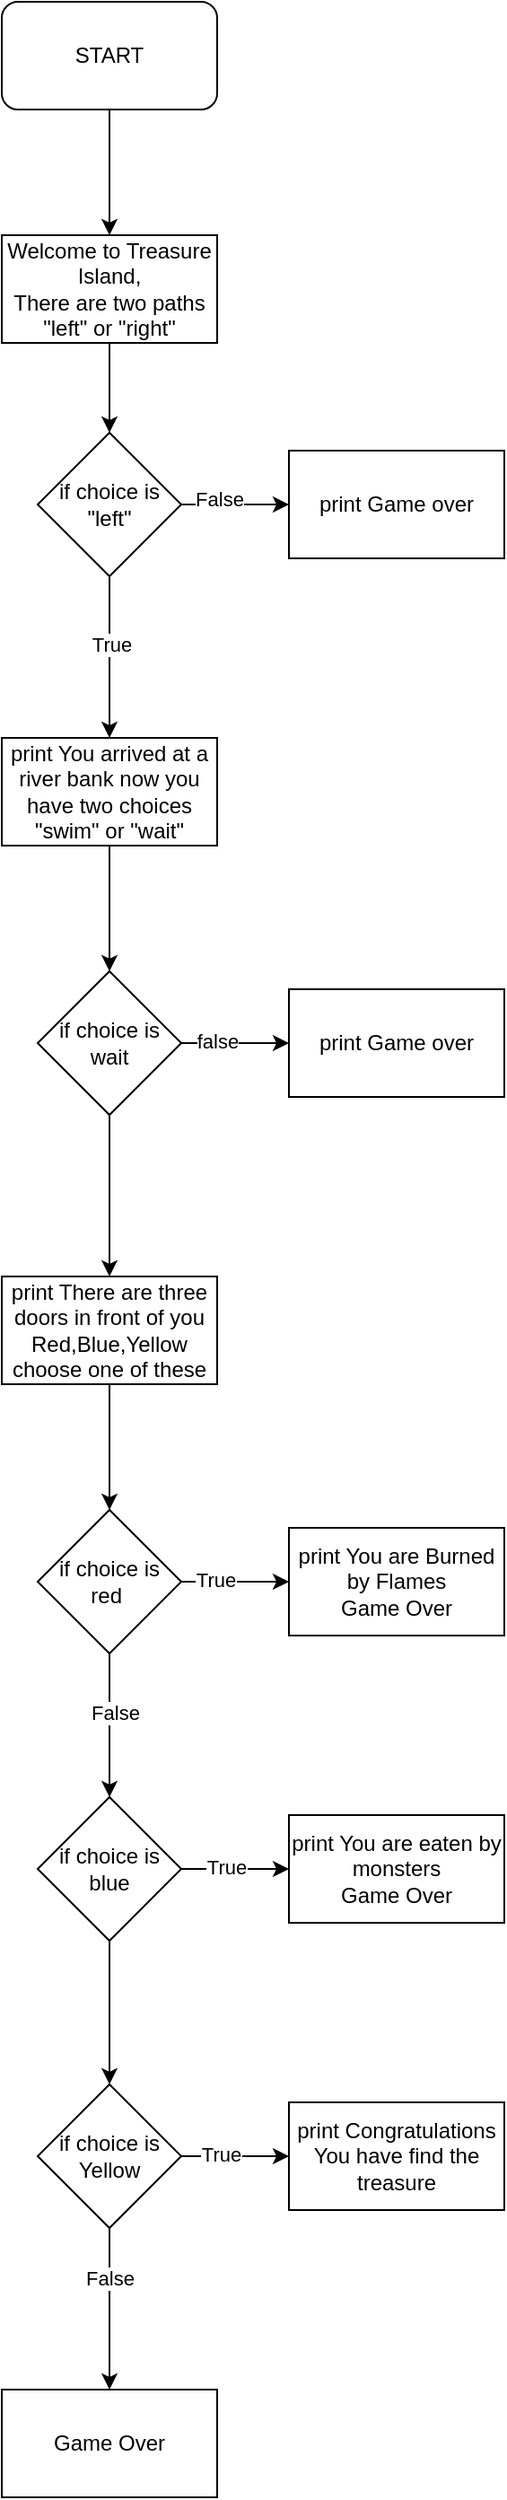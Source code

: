 <mxfile version="24.7.2" type="github">
  <diagram name="Page-1" id="Z6DZAkdMI9cU-y9qgavO">
    <mxGraphModel dx="1050" dy="562" grid="1" gridSize="10" guides="1" tooltips="1" connect="1" arrows="1" fold="1" page="1" pageScale="1" pageWidth="850" pageHeight="1100" math="0" shadow="0">
      <root>
        <mxCell id="0" />
        <mxCell id="1" parent="0" />
        <mxCell id="T2wJ-aRmv_vQGMFXSuEE-3" value="" style="edgeStyle=orthogonalEdgeStyle;rounded=0;orthogonalLoop=1;jettySize=auto;html=1;" edge="1" parent="1" source="T2wJ-aRmv_vQGMFXSuEE-1" target="T2wJ-aRmv_vQGMFXSuEE-2">
          <mxGeometry relative="1" as="geometry" />
        </mxCell>
        <mxCell id="T2wJ-aRmv_vQGMFXSuEE-1" value="START" style="rounded=1;whiteSpace=wrap;html=1;shadow=0;glass=0;" vertex="1" parent="1">
          <mxGeometry x="340" y="40" width="120" height="60" as="geometry" />
        </mxCell>
        <mxCell id="T2wJ-aRmv_vQGMFXSuEE-5" value="" style="edgeStyle=orthogonalEdgeStyle;rounded=0;orthogonalLoop=1;jettySize=auto;html=1;" edge="1" parent="1" source="T2wJ-aRmv_vQGMFXSuEE-2" target="T2wJ-aRmv_vQGMFXSuEE-4">
          <mxGeometry relative="1" as="geometry" />
        </mxCell>
        <mxCell id="T2wJ-aRmv_vQGMFXSuEE-2" value="Welcome to Treasure Island,&lt;div&gt;There are two paths &quot;left&quot; or &quot;right&quot;&lt;/div&gt;" style="rounded=0;whiteSpace=wrap;html=1;" vertex="1" parent="1">
          <mxGeometry x="340" y="170" width="120" height="60" as="geometry" />
        </mxCell>
        <mxCell id="T2wJ-aRmv_vQGMFXSuEE-7" value="" style="edgeStyle=orthogonalEdgeStyle;rounded=0;orthogonalLoop=1;jettySize=auto;html=1;" edge="1" parent="1" source="T2wJ-aRmv_vQGMFXSuEE-4" target="T2wJ-aRmv_vQGMFXSuEE-6">
          <mxGeometry relative="1" as="geometry" />
        </mxCell>
        <mxCell id="T2wJ-aRmv_vQGMFXSuEE-10" value="False" style="edgeLabel;html=1;align=center;verticalAlign=middle;resizable=0;points=[];" vertex="1" connectable="0" parent="T2wJ-aRmv_vQGMFXSuEE-7">
          <mxGeometry x="-0.307" y="3" relative="1" as="geometry">
            <mxPoint as="offset" />
          </mxGeometry>
        </mxCell>
        <mxCell id="T2wJ-aRmv_vQGMFXSuEE-9" value="" style="edgeStyle=orthogonalEdgeStyle;rounded=0;orthogonalLoop=1;jettySize=auto;html=1;" edge="1" parent="1" source="T2wJ-aRmv_vQGMFXSuEE-4" target="T2wJ-aRmv_vQGMFXSuEE-8">
          <mxGeometry relative="1" as="geometry" />
        </mxCell>
        <mxCell id="T2wJ-aRmv_vQGMFXSuEE-11" value="True" style="edgeLabel;html=1;align=center;verticalAlign=middle;resizable=0;points=[];" vertex="1" connectable="0" parent="T2wJ-aRmv_vQGMFXSuEE-9">
          <mxGeometry x="-0.16" y="1" relative="1" as="geometry">
            <mxPoint as="offset" />
          </mxGeometry>
        </mxCell>
        <mxCell id="T2wJ-aRmv_vQGMFXSuEE-4" value="if choice is &quot;left&quot;" style="rhombus;whiteSpace=wrap;html=1;" vertex="1" parent="1">
          <mxGeometry x="360" y="280" width="80" height="80" as="geometry" />
        </mxCell>
        <mxCell id="T2wJ-aRmv_vQGMFXSuEE-6" value="print Game over" style="whiteSpace=wrap;html=1;" vertex="1" parent="1">
          <mxGeometry x="500" y="290" width="120" height="60" as="geometry" />
        </mxCell>
        <mxCell id="T2wJ-aRmv_vQGMFXSuEE-15" value="" style="edgeStyle=orthogonalEdgeStyle;rounded=0;orthogonalLoop=1;jettySize=auto;html=1;" edge="1" parent="1" source="T2wJ-aRmv_vQGMFXSuEE-8" target="T2wJ-aRmv_vQGMFXSuEE-14">
          <mxGeometry relative="1" as="geometry" />
        </mxCell>
        <mxCell id="T2wJ-aRmv_vQGMFXSuEE-8" value="print You arrived at a river bank now you have two choices &quot;swim&quot; or &quot;wait&quot;" style="whiteSpace=wrap;html=1;" vertex="1" parent="1">
          <mxGeometry x="340" y="450" width="120" height="60" as="geometry" />
        </mxCell>
        <mxCell id="T2wJ-aRmv_vQGMFXSuEE-17" value="" style="edgeStyle=orthogonalEdgeStyle;rounded=0;orthogonalLoop=1;jettySize=auto;html=1;" edge="1" parent="1" source="T2wJ-aRmv_vQGMFXSuEE-14" target="T2wJ-aRmv_vQGMFXSuEE-16">
          <mxGeometry relative="1" as="geometry" />
        </mxCell>
        <mxCell id="T2wJ-aRmv_vQGMFXSuEE-18" value="false" style="edgeLabel;html=1;align=center;verticalAlign=middle;resizable=0;points=[];" vertex="1" connectable="0" parent="T2wJ-aRmv_vQGMFXSuEE-17">
          <mxGeometry x="-0.34" y="1" relative="1" as="geometry">
            <mxPoint as="offset" />
          </mxGeometry>
        </mxCell>
        <mxCell id="T2wJ-aRmv_vQGMFXSuEE-20" value="" style="edgeStyle=orthogonalEdgeStyle;rounded=0;orthogonalLoop=1;jettySize=auto;html=1;" edge="1" parent="1" source="T2wJ-aRmv_vQGMFXSuEE-14" target="T2wJ-aRmv_vQGMFXSuEE-19">
          <mxGeometry relative="1" as="geometry" />
        </mxCell>
        <mxCell id="T2wJ-aRmv_vQGMFXSuEE-14" value="if choice is wait" style="rhombus;whiteSpace=wrap;html=1;" vertex="1" parent="1">
          <mxGeometry x="360" y="580" width="80" height="80" as="geometry" />
        </mxCell>
        <mxCell id="T2wJ-aRmv_vQGMFXSuEE-16" value="print Game over" style="whiteSpace=wrap;html=1;" vertex="1" parent="1">
          <mxGeometry x="500" y="590" width="120" height="60" as="geometry" />
        </mxCell>
        <mxCell id="T2wJ-aRmv_vQGMFXSuEE-25" value="" style="edgeStyle=orthogonalEdgeStyle;rounded=0;orthogonalLoop=1;jettySize=auto;html=1;" edge="1" parent="1" source="T2wJ-aRmv_vQGMFXSuEE-19" target="T2wJ-aRmv_vQGMFXSuEE-24">
          <mxGeometry relative="1" as="geometry" />
        </mxCell>
        <mxCell id="T2wJ-aRmv_vQGMFXSuEE-19" value="print There are three doors in front of you Red,Blue,Yellow choose one of these" style="whiteSpace=wrap;html=1;" vertex="1" parent="1">
          <mxGeometry x="340" y="750" width="120" height="60" as="geometry" />
        </mxCell>
        <mxCell id="T2wJ-aRmv_vQGMFXSuEE-27" value="" style="edgeStyle=orthogonalEdgeStyle;rounded=0;orthogonalLoop=1;jettySize=auto;html=1;" edge="1" parent="1" source="T2wJ-aRmv_vQGMFXSuEE-24" target="T2wJ-aRmv_vQGMFXSuEE-26">
          <mxGeometry relative="1" as="geometry" />
        </mxCell>
        <mxCell id="T2wJ-aRmv_vQGMFXSuEE-28" value="True" style="edgeLabel;html=1;align=center;verticalAlign=middle;resizable=0;points=[];" vertex="1" connectable="0" parent="T2wJ-aRmv_vQGMFXSuEE-27">
          <mxGeometry x="-0.38" y="1" relative="1" as="geometry">
            <mxPoint as="offset" />
          </mxGeometry>
        </mxCell>
        <mxCell id="T2wJ-aRmv_vQGMFXSuEE-30" value="" style="edgeStyle=orthogonalEdgeStyle;rounded=0;orthogonalLoop=1;jettySize=auto;html=1;" edge="1" parent="1" source="T2wJ-aRmv_vQGMFXSuEE-24" target="T2wJ-aRmv_vQGMFXSuEE-29">
          <mxGeometry relative="1" as="geometry" />
        </mxCell>
        <mxCell id="T2wJ-aRmv_vQGMFXSuEE-34" value="False" style="edgeLabel;html=1;align=center;verticalAlign=middle;resizable=0;points=[];" vertex="1" connectable="0" parent="T2wJ-aRmv_vQGMFXSuEE-30">
          <mxGeometry x="-0.185" y="3" relative="1" as="geometry">
            <mxPoint as="offset" />
          </mxGeometry>
        </mxCell>
        <mxCell id="T2wJ-aRmv_vQGMFXSuEE-24" value="if choice is red&amp;nbsp;" style="rhombus;whiteSpace=wrap;html=1;" vertex="1" parent="1">
          <mxGeometry x="360" y="880" width="80" height="80" as="geometry" />
        </mxCell>
        <mxCell id="T2wJ-aRmv_vQGMFXSuEE-26" value="print You are Burned by Flames&lt;div&gt;Game Over&lt;/div&gt;" style="whiteSpace=wrap;html=1;" vertex="1" parent="1">
          <mxGeometry x="500" y="890" width="120" height="60" as="geometry" />
        </mxCell>
        <mxCell id="T2wJ-aRmv_vQGMFXSuEE-32" value="" style="edgeStyle=orthogonalEdgeStyle;rounded=0;orthogonalLoop=1;jettySize=auto;html=1;" edge="1" parent="1" source="T2wJ-aRmv_vQGMFXSuEE-29" target="T2wJ-aRmv_vQGMFXSuEE-31">
          <mxGeometry relative="1" as="geometry" />
        </mxCell>
        <mxCell id="T2wJ-aRmv_vQGMFXSuEE-33" value="True" style="edgeLabel;html=1;align=center;verticalAlign=middle;resizable=0;points=[];" vertex="1" connectable="0" parent="T2wJ-aRmv_vQGMFXSuEE-32">
          <mxGeometry x="-0.18" y="1" relative="1" as="geometry">
            <mxPoint as="offset" />
          </mxGeometry>
        </mxCell>
        <mxCell id="T2wJ-aRmv_vQGMFXSuEE-38" value="" style="edgeStyle=orthogonalEdgeStyle;rounded=0;orthogonalLoop=1;jettySize=auto;html=1;" edge="1" parent="1" source="T2wJ-aRmv_vQGMFXSuEE-29" target="T2wJ-aRmv_vQGMFXSuEE-37">
          <mxGeometry relative="1" as="geometry" />
        </mxCell>
        <mxCell id="T2wJ-aRmv_vQGMFXSuEE-29" value="if choice is blue" style="rhombus;whiteSpace=wrap;html=1;" vertex="1" parent="1">
          <mxGeometry x="360" y="1040" width="80" height="80" as="geometry" />
        </mxCell>
        <mxCell id="T2wJ-aRmv_vQGMFXSuEE-31" value="print You are eaten by monsters&lt;div&gt;Game Over&lt;/div&gt;" style="whiteSpace=wrap;html=1;" vertex="1" parent="1">
          <mxGeometry x="500" y="1050" width="120" height="60" as="geometry" />
        </mxCell>
        <mxCell id="T2wJ-aRmv_vQGMFXSuEE-40" value="" style="edgeStyle=orthogonalEdgeStyle;rounded=0;orthogonalLoop=1;jettySize=auto;html=1;" edge="1" parent="1" source="T2wJ-aRmv_vQGMFXSuEE-37" target="T2wJ-aRmv_vQGMFXSuEE-39">
          <mxGeometry relative="1" as="geometry" />
        </mxCell>
        <mxCell id="T2wJ-aRmv_vQGMFXSuEE-41" value="True" style="edgeLabel;html=1;align=center;verticalAlign=middle;resizable=0;points=[];" vertex="1" connectable="0" parent="T2wJ-aRmv_vQGMFXSuEE-40">
          <mxGeometry x="-0.28" y="1" relative="1" as="geometry">
            <mxPoint as="offset" />
          </mxGeometry>
        </mxCell>
        <mxCell id="T2wJ-aRmv_vQGMFXSuEE-43" value="" style="edgeStyle=orthogonalEdgeStyle;rounded=0;orthogonalLoop=1;jettySize=auto;html=1;" edge="1" parent="1" source="T2wJ-aRmv_vQGMFXSuEE-37" target="T2wJ-aRmv_vQGMFXSuEE-42">
          <mxGeometry relative="1" as="geometry" />
        </mxCell>
        <mxCell id="T2wJ-aRmv_vQGMFXSuEE-44" value="False" style="edgeLabel;html=1;align=center;verticalAlign=middle;resizable=0;points=[];" vertex="1" connectable="0" parent="T2wJ-aRmv_vQGMFXSuEE-43">
          <mxGeometry x="-0.387" relative="1" as="geometry">
            <mxPoint as="offset" />
          </mxGeometry>
        </mxCell>
        <mxCell id="T2wJ-aRmv_vQGMFXSuEE-37" value="if choice is Yellow" style="rhombus;whiteSpace=wrap;html=1;" vertex="1" parent="1">
          <mxGeometry x="360" y="1200" width="80" height="80" as="geometry" />
        </mxCell>
        <mxCell id="T2wJ-aRmv_vQGMFXSuEE-39" value="print Congratulations You have find the treasure" style="whiteSpace=wrap;html=1;" vertex="1" parent="1">
          <mxGeometry x="500" y="1210" width="120" height="60" as="geometry" />
        </mxCell>
        <mxCell id="T2wJ-aRmv_vQGMFXSuEE-42" value="Game Over" style="whiteSpace=wrap;html=1;" vertex="1" parent="1">
          <mxGeometry x="340" y="1370" width="120" height="60" as="geometry" />
        </mxCell>
      </root>
    </mxGraphModel>
  </diagram>
</mxfile>
